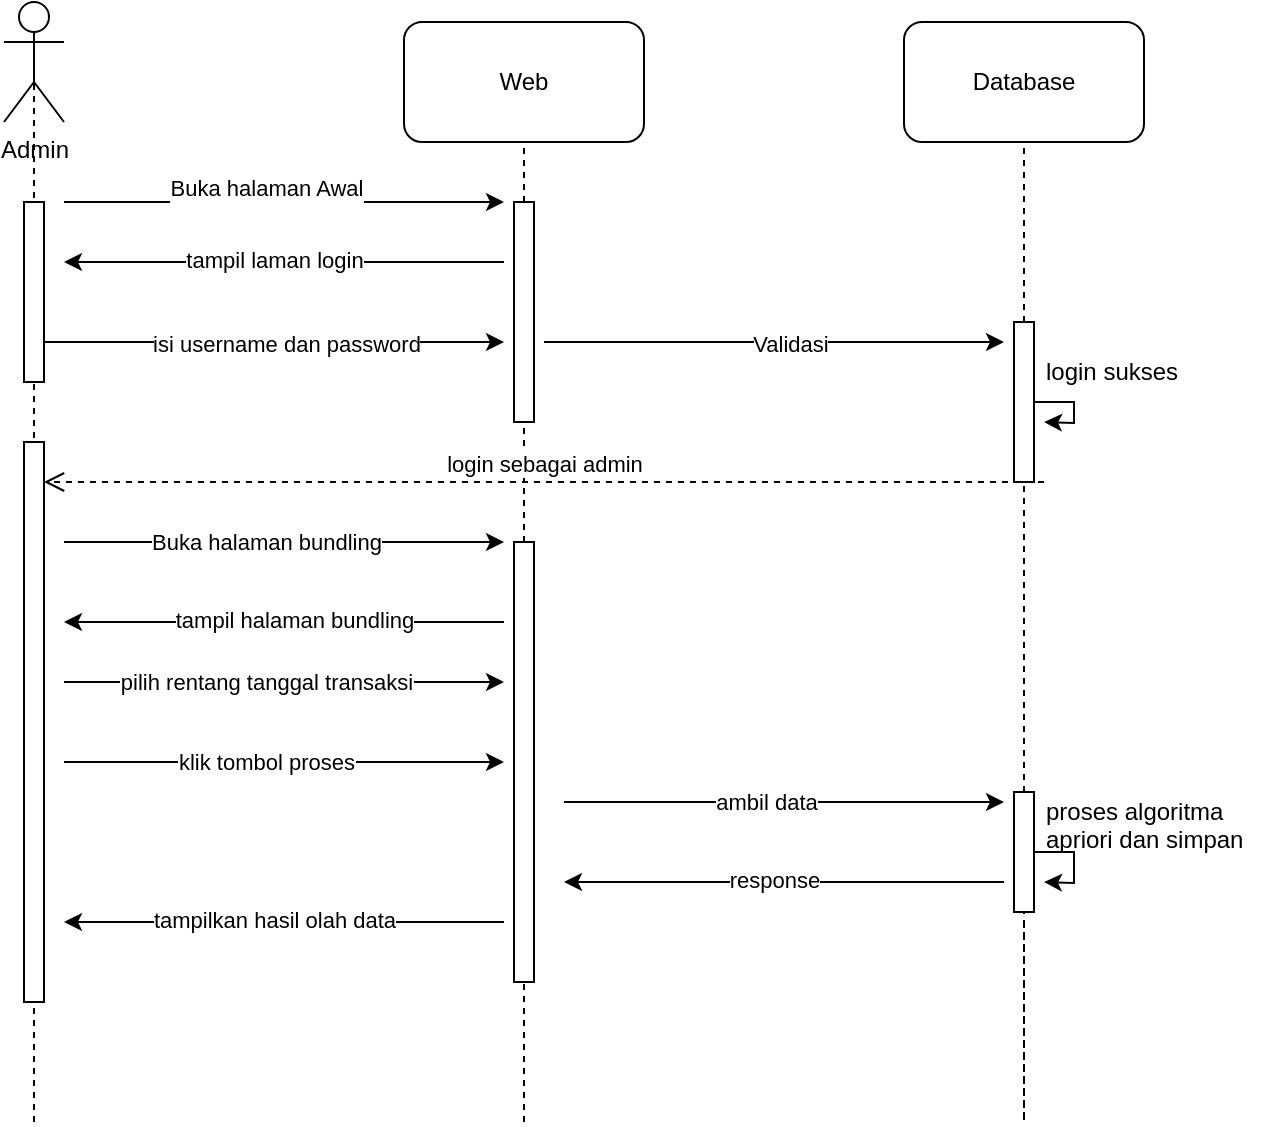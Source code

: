 <mxfile version="24.6.4" type="github">
  <diagram name="Page-1" id="13e1069c-82ec-6db2-03f1-153e76fe0fe0">
    <mxGraphModel dx="1185" dy="648" grid="1" gridSize="10" guides="1" tooltips="1" connect="1" arrows="1" fold="1" page="1" pageScale="1" pageWidth="1100" pageHeight="850" background="none" math="0" shadow="0">
      <root>
        <mxCell id="0" />
        <mxCell id="1" parent="0" />
        <mxCell id="mUrOawCIDAjBb9AAZiMk-1" value="&lt;div&gt;Admin&lt;/div&gt;&lt;div&gt;&lt;br&gt;&lt;/div&gt;" style="shape=umlActor;verticalLabelPosition=bottom;verticalAlign=top;html=1;outlineConnect=0;" vertex="1" parent="1">
          <mxGeometry x="70" width="30" height="60" as="geometry" />
        </mxCell>
        <mxCell id="mUrOawCIDAjBb9AAZiMk-2" value="" style="endArrow=none;dashed=1;html=1;rounded=0;entryX=0.5;entryY=0.5;entryDx=0;entryDy=0;entryPerimeter=0;" edge="1" parent="1" target="mUrOawCIDAjBb9AAZiMk-1">
          <mxGeometry width="50" height="50" relative="1" as="geometry">
            <mxPoint x="85" y="560" as="sourcePoint" />
            <mxPoint x="320" y="80" as="targetPoint" />
          </mxGeometry>
        </mxCell>
        <mxCell id="mUrOawCIDAjBb9AAZiMk-3" value="" style="rounded=0;whiteSpace=wrap;html=1;" vertex="1" parent="1">
          <mxGeometry x="80" y="100" width="10" height="90" as="geometry" />
        </mxCell>
        <mxCell id="mUrOawCIDAjBb9AAZiMk-4" value="" style="endArrow=classic;html=1;rounded=0;" edge="1" parent="1">
          <mxGeometry width="50" height="50" relative="1" as="geometry">
            <mxPoint x="100" y="100" as="sourcePoint" />
            <mxPoint x="320" y="100" as="targetPoint" />
          </mxGeometry>
        </mxCell>
        <mxCell id="mUrOawCIDAjBb9AAZiMk-5" value="&lt;div&gt;Buka halaman Awal&lt;/div&gt;&lt;div&gt;&lt;br&gt;&lt;/div&gt;" style="edgeLabel;html=1;align=center;verticalAlign=middle;resizable=0;points=[];" connectable="0" vertex="1" parent="mUrOawCIDAjBb9AAZiMk-4">
          <mxGeometry x="-0.305" relative="1" as="geometry">
            <mxPoint x="24" as="offset" />
          </mxGeometry>
        </mxCell>
        <mxCell id="mUrOawCIDAjBb9AAZiMk-6" value="Web" style="rounded=1;whiteSpace=wrap;html=1;" vertex="1" parent="1">
          <mxGeometry x="270" y="10" width="120" height="60" as="geometry" />
        </mxCell>
        <mxCell id="mUrOawCIDAjBb9AAZiMk-7" value="" style="endArrow=none;dashed=1;html=1;rounded=0;entryX=0.5;entryY=1;entryDx=0;entryDy=0;" edge="1" parent="1" source="mUrOawCIDAjBb9AAZiMk-9" target="mUrOawCIDAjBb9AAZiMk-6">
          <mxGeometry width="50" height="50" relative="1" as="geometry">
            <mxPoint x="330" y="330" as="sourcePoint" />
            <mxPoint x="340" y="90" as="targetPoint" />
          </mxGeometry>
        </mxCell>
        <mxCell id="mUrOawCIDAjBb9AAZiMk-8" value="" style="endArrow=none;dashed=1;html=1;rounded=0;entryX=0.5;entryY=1;entryDx=0;entryDy=0;" edge="1" parent="1" source="mUrOawCIDAjBb9AAZiMk-90" target="mUrOawCIDAjBb9AAZiMk-9">
          <mxGeometry width="50" height="50" relative="1" as="geometry">
            <mxPoint x="330" y="350" as="sourcePoint" />
            <mxPoint x="330" y="70" as="targetPoint" />
          </mxGeometry>
        </mxCell>
        <mxCell id="mUrOawCIDAjBb9AAZiMk-9" value="" style="rounded=0;whiteSpace=wrap;html=1;" vertex="1" parent="1">
          <mxGeometry x="325" y="100" width="10" height="110" as="geometry" />
        </mxCell>
        <mxCell id="mUrOawCIDAjBb9AAZiMk-10" value="Database" style="rounded=1;whiteSpace=wrap;html=1;" vertex="1" parent="1">
          <mxGeometry x="520" y="10" width="120" height="60" as="geometry" />
        </mxCell>
        <mxCell id="mUrOawCIDAjBb9AAZiMk-11" value="" style="endArrow=none;dashed=1;html=1;rounded=0;entryX=0.5;entryY=1;entryDx=0;entryDy=0;" edge="1" parent="1" source="mUrOawCIDAjBb9AAZiMk-13" target="mUrOawCIDAjBb9AAZiMk-10">
          <mxGeometry width="50" height="50" relative="1" as="geometry">
            <mxPoint x="580" y="390" as="sourcePoint" />
            <mxPoint x="440" y="160" as="targetPoint" />
          </mxGeometry>
        </mxCell>
        <mxCell id="mUrOawCIDAjBb9AAZiMk-12" style="edgeStyle=orthogonalEdgeStyle;rounded=0;orthogonalLoop=1;jettySize=auto;html=1;" edge="1" parent="1" source="mUrOawCIDAjBb9AAZiMk-13">
          <mxGeometry relative="1" as="geometry">
            <mxPoint x="590" y="210" as="targetPoint" />
          </mxGeometry>
        </mxCell>
        <mxCell id="mUrOawCIDAjBb9AAZiMk-13" value="" style="rounded=0;whiteSpace=wrap;html=1;" vertex="1" parent="1">
          <mxGeometry x="575" y="160" width="10" height="80" as="geometry" />
        </mxCell>
        <mxCell id="mUrOawCIDAjBb9AAZiMk-14" value="" style="endArrow=classic;html=1;rounded=0;" edge="1" parent="1">
          <mxGeometry width="50" height="50" relative="1" as="geometry">
            <mxPoint x="90" y="170" as="sourcePoint" />
            <mxPoint x="320" y="170" as="targetPoint" />
          </mxGeometry>
        </mxCell>
        <mxCell id="mUrOawCIDAjBb9AAZiMk-15" value="isi username dan password" style="edgeLabel;html=1;align=center;verticalAlign=middle;resizable=0;points=[];" connectable="0" vertex="1" parent="mUrOawCIDAjBb9AAZiMk-14">
          <mxGeometry x="0.049" y="-1" relative="1" as="geometry">
            <mxPoint as="offset" />
          </mxGeometry>
        </mxCell>
        <mxCell id="mUrOawCIDAjBb9AAZiMk-16" value="" style="rounded=0;whiteSpace=wrap;html=1;" vertex="1" parent="1">
          <mxGeometry x="80" y="220" width="10" height="280" as="geometry" />
        </mxCell>
        <mxCell id="mUrOawCIDAjBb9AAZiMk-17" value="" style="endArrow=classic;html=1;rounded=0;" edge="1" parent="1">
          <mxGeometry width="50" height="50" relative="1" as="geometry">
            <mxPoint x="320" y="130" as="sourcePoint" />
            <mxPoint x="100" y="130" as="targetPoint" />
          </mxGeometry>
        </mxCell>
        <mxCell id="mUrOawCIDAjBb9AAZiMk-18" value="&lt;div&gt;tampil laman login&lt;/div&gt;" style="edgeLabel;html=1;align=center;verticalAlign=middle;resizable=0;points=[];" connectable="0" vertex="1" parent="mUrOawCIDAjBb9AAZiMk-17">
          <mxGeometry x="0.049" y="-1" relative="1" as="geometry">
            <mxPoint as="offset" />
          </mxGeometry>
        </mxCell>
        <mxCell id="mUrOawCIDAjBb9AAZiMk-19" value="" style="endArrow=classic;html=1;rounded=0;" edge="1" parent="1">
          <mxGeometry width="50" height="50" relative="1" as="geometry">
            <mxPoint x="340" y="170" as="sourcePoint" />
            <mxPoint x="570" y="170" as="targetPoint" />
          </mxGeometry>
        </mxCell>
        <mxCell id="mUrOawCIDAjBb9AAZiMk-20" value="&lt;div&gt;Validasi&lt;/div&gt;" style="edgeLabel;html=1;align=center;verticalAlign=middle;resizable=0;points=[];" connectable="0" vertex="1" parent="mUrOawCIDAjBb9AAZiMk-19">
          <mxGeometry x="-0.372" y="-1" relative="1" as="geometry">
            <mxPoint x="51" as="offset" />
          </mxGeometry>
        </mxCell>
        <mxCell id="mUrOawCIDAjBb9AAZiMk-21" value="" style="endArrow=none;dashed=1;html=1;rounded=0;entryX=0.5;entryY=1;entryDx=0;entryDy=0;" edge="1" parent="1" source="mUrOawCIDAjBb9AAZiMk-94" target="mUrOawCIDAjBb9AAZiMk-13">
          <mxGeometry width="50" height="50" relative="1" as="geometry">
            <mxPoint x="580" y="460" as="sourcePoint" />
            <mxPoint x="320" y="190" as="targetPoint" />
          </mxGeometry>
        </mxCell>
        <mxCell id="mUrOawCIDAjBb9AAZiMk-22" value="login sukses" style="text;strokeColor=none;fillColor=none;align=left;verticalAlign=middle;spacingLeft=4;spacingRight=4;overflow=hidden;points=[[0,0.5],[1,0.5]];portConstraint=eastwest;rotatable=0;whiteSpace=wrap;html=1;" vertex="1" parent="1">
          <mxGeometry x="585" y="170" width="80" height="30" as="geometry" />
        </mxCell>
        <mxCell id="mUrOawCIDAjBb9AAZiMk-25" value="&lt;div&gt;login sebagai admin&lt;/div&gt;" style="html=1;verticalAlign=bottom;endArrow=open;dashed=1;endSize=8;curved=0;rounded=0;entryX=1;entryY=0;entryDx=0;entryDy=0;" edge="1" parent="1">
          <mxGeometry relative="1" as="geometry">
            <mxPoint x="590" y="240" as="sourcePoint" />
            <mxPoint x="90" y="240" as="targetPoint" />
          </mxGeometry>
        </mxCell>
        <mxCell id="mUrOawCIDAjBb9AAZiMk-93" value="" style="endArrow=none;dashed=1;html=1;rounded=0;entryX=0.5;entryY=1;entryDx=0;entryDy=0;" edge="1" parent="1" target="mUrOawCIDAjBb9AAZiMk-90">
          <mxGeometry width="50" height="50" relative="1" as="geometry">
            <mxPoint x="330" y="560" as="sourcePoint" />
            <mxPoint x="330" y="230" as="targetPoint" />
          </mxGeometry>
        </mxCell>
        <mxCell id="mUrOawCIDAjBb9AAZiMk-90" value="" style="rounded=0;whiteSpace=wrap;html=1;" vertex="1" parent="1">
          <mxGeometry x="325" y="270" width="10" height="220" as="geometry" />
        </mxCell>
        <mxCell id="mUrOawCIDAjBb9AAZiMk-96" value="" style="endArrow=classic;html=1;rounded=0;" edge="1" parent="1">
          <mxGeometry width="50" height="50" relative="1" as="geometry">
            <mxPoint x="100" y="270" as="sourcePoint" />
            <mxPoint x="320" y="270" as="targetPoint" />
          </mxGeometry>
        </mxCell>
        <mxCell id="mUrOawCIDAjBb9AAZiMk-97" value="&lt;div&gt;Buka halaman bundling&lt;br&gt;&lt;/div&gt;" style="edgeLabel;html=1;align=center;verticalAlign=middle;resizable=0;points=[];" connectable="0" vertex="1" parent="mUrOawCIDAjBb9AAZiMk-96">
          <mxGeometry x="-0.305" relative="1" as="geometry">
            <mxPoint x="24" as="offset" />
          </mxGeometry>
        </mxCell>
        <mxCell id="mUrOawCIDAjBb9AAZiMk-103" value="" style="endArrow=classic;html=1;rounded=0;" edge="1" parent="1">
          <mxGeometry width="50" height="50" relative="1" as="geometry">
            <mxPoint x="100" y="340" as="sourcePoint" />
            <mxPoint x="320" y="340" as="targetPoint" />
          </mxGeometry>
        </mxCell>
        <mxCell id="mUrOawCIDAjBb9AAZiMk-104" value="&lt;div&gt;pilih rentang tanggal transaksi&lt;br&gt;&lt;/div&gt;" style="edgeLabel;html=1;align=center;verticalAlign=middle;resizable=0;points=[];" connectable="0" vertex="1" parent="mUrOawCIDAjBb9AAZiMk-103">
          <mxGeometry x="-0.305" relative="1" as="geometry">
            <mxPoint x="24" as="offset" />
          </mxGeometry>
        </mxCell>
        <mxCell id="mUrOawCIDAjBb9AAZiMk-105" value="" style="endArrow=classic;html=1;rounded=0;fontStyle=1" edge="1" parent="1">
          <mxGeometry width="50" height="50" relative="1" as="geometry">
            <mxPoint x="100" y="380" as="sourcePoint" />
            <mxPoint x="320" y="380" as="targetPoint" />
          </mxGeometry>
        </mxCell>
        <mxCell id="mUrOawCIDAjBb9AAZiMk-106" value="klik tombol proses" style="edgeLabel;html=1;align=center;verticalAlign=middle;resizable=0;points=[];" connectable="0" vertex="1" parent="mUrOawCIDAjBb9AAZiMk-105">
          <mxGeometry x="-0.305" relative="1" as="geometry">
            <mxPoint x="24" as="offset" />
          </mxGeometry>
        </mxCell>
        <mxCell id="mUrOawCIDAjBb9AAZiMk-112" value="" style="endArrow=none;dashed=1;html=1;rounded=0;entryX=0.5;entryY=1;entryDx=0;entryDy=0;" edge="1" parent="1" target="mUrOawCIDAjBb9AAZiMk-94">
          <mxGeometry width="50" height="50" relative="1" as="geometry">
            <mxPoint x="580" y="460" as="sourcePoint" />
            <mxPoint x="580" y="240" as="targetPoint" />
            <Array as="points">
              <mxPoint x="580" y="560" />
            </Array>
          </mxGeometry>
        </mxCell>
        <mxCell id="mUrOawCIDAjBb9AAZiMk-116" style="edgeStyle=orthogonalEdgeStyle;rounded=0;orthogonalLoop=1;jettySize=auto;html=1;" edge="1" parent="1" source="mUrOawCIDAjBb9AAZiMk-94">
          <mxGeometry relative="1" as="geometry">
            <mxPoint x="590" y="440" as="targetPoint" />
          </mxGeometry>
        </mxCell>
        <mxCell id="mUrOawCIDAjBb9AAZiMk-94" value="" style="rounded=0;whiteSpace=wrap;html=1;" vertex="1" parent="1">
          <mxGeometry x="575" y="395" width="10" height="60" as="geometry" />
        </mxCell>
        <mxCell id="mUrOawCIDAjBb9AAZiMk-113" value="" style="endArrow=classic;html=1;rounded=0;fontStyle=1" edge="1" parent="1">
          <mxGeometry width="50" height="50" relative="1" as="geometry">
            <mxPoint x="350" y="400" as="sourcePoint" />
            <mxPoint x="570" y="400" as="targetPoint" />
          </mxGeometry>
        </mxCell>
        <mxCell id="mUrOawCIDAjBb9AAZiMk-114" value="ambil data" style="edgeLabel;html=1;align=center;verticalAlign=middle;resizable=0;points=[];" connectable="0" vertex="1" parent="mUrOawCIDAjBb9AAZiMk-113">
          <mxGeometry x="-0.305" relative="1" as="geometry">
            <mxPoint x="24" as="offset" />
          </mxGeometry>
        </mxCell>
        <mxCell id="mUrOawCIDAjBb9AAZiMk-117" value="&lt;div&gt;proses algoritma apriori dan simpan&lt;br&gt;&lt;/div&gt;&lt;div&gt;&lt;br&gt;&lt;/div&gt;" style="text;strokeColor=none;fillColor=none;align=left;verticalAlign=middle;spacingLeft=4;spacingRight=4;overflow=hidden;points=[[0,0.5],[1,0.5]];portConstraint=eastwest;rotatable=0;whiteSpace=wrap;html=1;" vertex="1" parent="1">
          <mxGeometry x="585" y="395" width="115" height="40" as="geometry" />
        </mxCell>
        <mxCell id="mUrOawCIDAjBb9AAZiMk-118" value="" style="endArrow=classic;html=1;rounded=0;" edge="1" parent="1">
          <mxGeometry width="50" height="50" relative="1" as="geometry">
            <mxPoint x="320" y="310" as="sourcePoint" />
            <mxPoint x="100" y="310" as="targetPoint" />
          </mxGeometry>
        </mxCell>
        <mxCell id="mUrOawCIDAjBb9AAZiMk-119" value="&lt;div&gt;tampil laman login&lt;/div&gt;" style="edgeLabel;html=1;align=center;verticalAlign=middle;resizable=0;points=[];" connectable="0" vertex="1" parent="mUrOawCIDAjBb9AAZiMk-118">
          <mxGeometry x="0.049" y="-1" relative="1" as="geometry">
            <mxPoint as="offset" />
          </mxGeometry>
        </mxCell>
        <mxCell id="mUrOawCIDAjBb9AAZiMk-120" value="&lt;div&gt;tampil halaman bundling&lt;br&gt;&lt;/div&gt;" style="edgeLabel;html=1;align=center;verticalAlign=middle;resizable=0;points=[];" connectable="0" vertex="1" parent="1">
          <mxGeometry x="215" y="308.5" as="geometry" />
        </mxCell>
        <mxCell id="mUrOawCIDAjBb9AAZiMk-122" value="" style="endArrow=classic;html=1;rounded=0;" edge="1" parent="1">
          <mxGeometry width="50" height="50" relative="1" as="geometry">
            <mxPoint x="570" y="440" as="sourcePoint" />
            <mxPoint x="350" y="440" as="targetPoint" />
          </mxGeometry>
        </mxCell>
        <mxCell id="mUrOawCIDAjBb9AAZiMk-123" value="response" style="edgeLabel;html=1;align=center;verticalAlign=middle;resizable=0;points=[];" connectable="0" vertex="1" parent="mUrOawCIDAjBb9AAZiMk-122">
          <mxGeometry x="0.049" y="-1" relative="1" as="geometry">
            <mxPoint as="offset" />
          </mxGeometry>
        </mxCell>
        <mxCell id="mUrOawCIDAjBb9AAZiMk-124" value="" style="endArrow=classic;html=1;rounded=0;" edge="1" parent="1">
          <mxGeometry width="50" height="50" relative="1" as="geometry">
            <mxPoint x="320" y="460" as="sourcePoint" />
            <mxPoint x="100" y="460" as="targetPoint" />
          </mxGeometry>
        </mxCell>
        <mxCell id="mUrOawCIDAjBb9AAZiMk-125" value="tampilkan hasil olah data" style="edgeLabel;html=1;align=center;verticalAlign=middle;resizable=0;points=[];" connectable="0" vertex="1" parent="mUrOawCIDAjBb9AAZiMk-124">
          <mxGeometry x="0.049" y="-1" relative="1" as="geometry">
            <mxPoint as="offset" />
          </mxGeometry>
        </mxCell>
      </root>
    </mxGraphModel>
  </diagram>
</mxfile>
